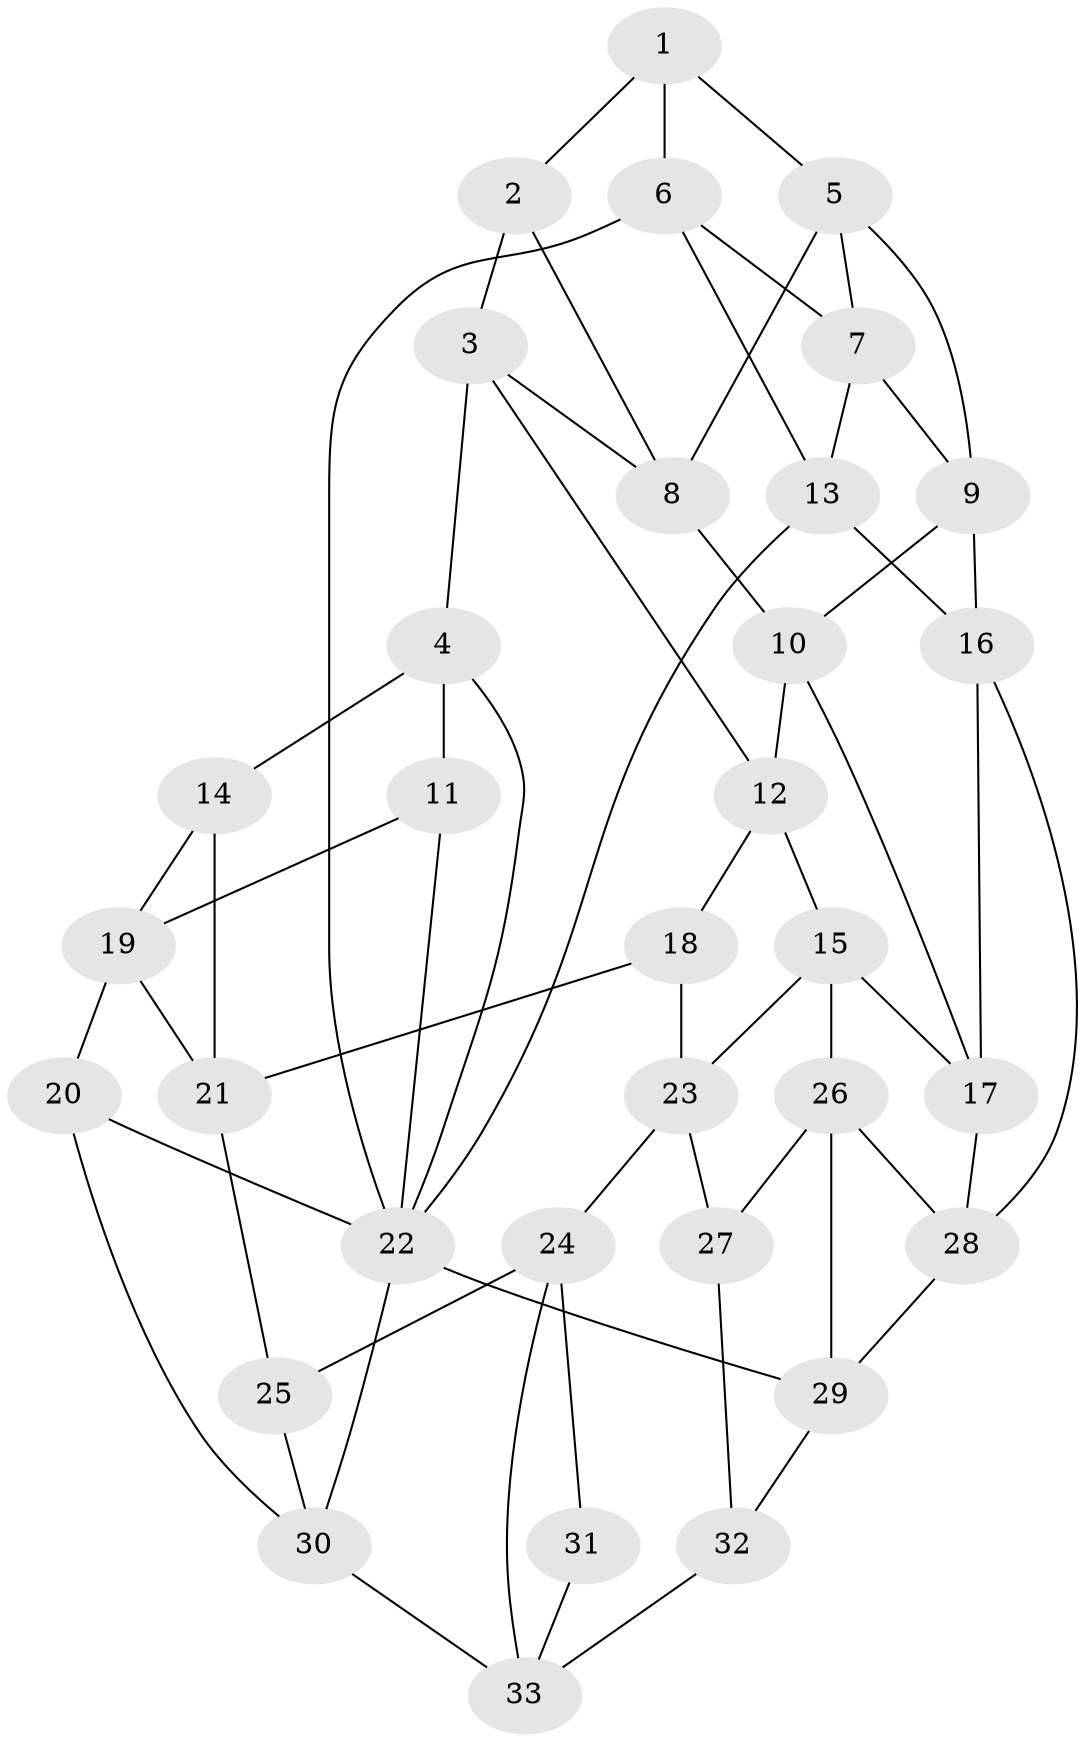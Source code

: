 // original degree distribution, {3: 0.06060606060606061, 4: 0.24242424242424243, 6: 0.2727272727272727, 5: 0.42424242424242425}
// Generated by graph-tools (version 1.1) at 2025/50/03/09/25 03:50:57]
// undirected, 33 vertices, 62 edges
graph export_dot {
graph [start="1"]
  node [color=gray90,style=filled];
  1;
  2;
  3;
  4;
  5;
  6;
  7;
  8;
  9;
  10;
  11;
  12;
  13;
  14;
  15;
  16;
  17;
  18;
  19;
  20;
  21;
  22;
  23;
  24;
  25;
  26;
  27;
  28;
  29;
  30;
  31;
  32;
  33;
  1 -- 2 [weight=1.0];
  1 -- 5 [weight=1.0];
  1 -- 6 [weight=1.0];
  2 -- 3 [weight=1.0];
  2 -- 8 [weight=1.0];
  3 -- 4 [weight=1.0];
  3 -- 8 [weight=1.0];
  3 -- 12 [weight=1.0];
  4 -- 11 [weight=1.0];
  4 -- 14 [weight=1.0];
  4 -- 22 [weight=1.0];
  5 -- 7 [weight=1.0];
  5 -- 8 [weight=1.0];
  5 -- 9 [weight=1.0];
  6 -- 7 [weight=1.0];
  6 -- 13 [weight=1.0];
  6 -- 22 [weight=2.0];
  7 -- 9 [weight=1.0];
  7 -- 13 [weight=1.0];
  8 -- 10 [weight=1.0];
  9 -- 10 [weight=1.0];
  9 -- 16 [weight=1.0];
  10 -- 12 [weight=1.0];
  10 -- 17 [weight=1.0];
  11 -- 19 [weight=1.0];
  11 -- 22 [weight=1.0];
  12 -- 15 [weight=1.0];
  12 -- 18 [weight=1.0];
  13 -- 16 [weight=1.0];
  13 -- 22 [weight=1.0];
  14 -- 19 [weight=1.0];
  14 -- 21 [weight=1.0];
  15 -- 17 [weight=1.0];
  15 -- 23 [weight=1.0];
  15 -- 26 [weight=1.0];
  16 -- 17 [weight=1.0];
  16 -- 28 [weight=1.0];
  17 -- 28 [weight=1.0];
  18 -- 21 [weight=2.0];
  18 -- 23 [weight=1.0];
  19 -- 20 [weight=2.0];
  19 -- 21 [weight=2.0];
  20 -- 22 [weight=1.0];
  20 -- 30 [weight=1.0];
  21 -- 25 [weight=1.0];
  22 -- 29 [weight=1.0];
  22 -- 30 [weight=1.0];
  23 -- 24 [weight=1.0];
  23 -- 27 [weight=1.0];
  24 -- 25 [weight=1.0];
  24 -- 31 [weight=1.0];
  24 -- 33 [weight=1.0];
  25 -- 30 [weight=1.0];
  26 -- 27 [weight=1.0];
  26 -- 28 [weight=1.0];
  26 -- 29 [weight=1.0];
  27 -- 32 [weight=1.0];
  28 -- 29 [weight=1.0];
  29 -- 32 [weight=1.0];
  30 -- 33 [weight=1.0];
  31 -- 33 [weight=1.0];
  32 -- 33 [weight=1.0];
}
